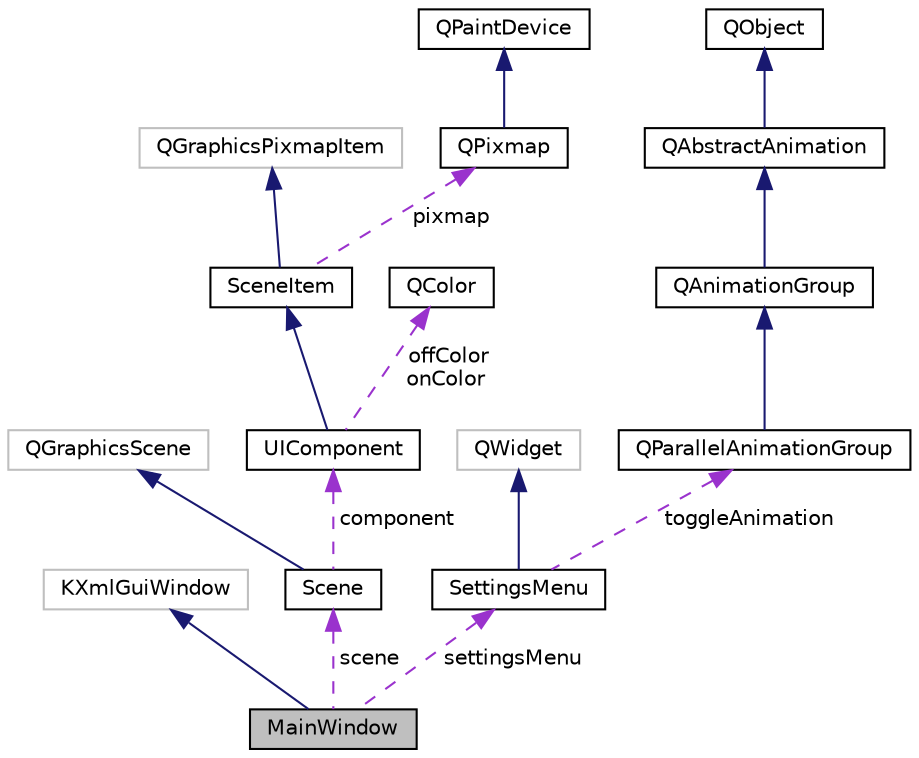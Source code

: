digraph "MainWindow"
{
 // LATEX_PDF_SIZE
  edge [fontname="Helvetica",fontsize="10",labelfontname="Helvetica",labelfontsize="10"];
  node [fontname="Helvetica",fontsize="10",shape=record];
  Node1 [label="MainWindow",height=0.2,width=0.4,color="black", fillcolor="grey75", style="filled", fontcolor="black",tooltip="The main window class that is the GUI for the user on startup."];
  Node2 -> Node1 [dir="back",color="midnightblue",fontsize="10",style="solid",fontname="Helvetica"];
  Node2 [label="KXmlGuiWindow",height=0.2,width=0.4,color="grey75", fillcolor="white", style="filled",tooltip=" "];
  Node3 -> Node1 [dir="back",color="darkorchid3",fontsize="10",style="dashed",label=" scene" ,fontname="Helvetica"];
  Node3 [label="Scene",height=0.2,width=0.4,color="black", fillcolor="white", style="filled",URL="$classScene.html",tooltip="The scene class is a QGraphicsScene derivitive that holds the components in the circuit."];
  Node4 -> Node3 [dir="back",color="midnightblue",fontsize="10",style="solid",fontname="Helvetica"];
  Node4 [label="QGraphicsScene",height=0.2,width=0.4,color="grey75", fillcolor="white", style="filled",tooltip=" "];
  Node5 -> Node3 [dir="back",color="darkorchid3",fontsize="10",style="dashed",label=" component" ,fontname="Helvetica"];
  Node5 [label="UIComponent",height=0.2,width=0.4,color="black", fillcolor="white", style="filled",URL="$classUIComponent.html",tooltip="SceneItem derivative that has information about generic component info such as nodes and arrow connec..."];
  Node6 -> Node5 [dir="back",color="midnightblue",fontsize="10",style="solid",fontname="Helvetica"];
  Node6 [label="SceneItem",height=0.2,width=0.4,color="black", fillcolor="white", style="filled",URL="$classSceneItem.html",tooltip="An image on the Scene."];
  Node7 -> Node6 [dir="back",color="midnightblue",fontsize="10",style="solid",fontname="Helvetica"];
  Node7 [label="QGraphicsPixmapItem",height=0.2,width=0.4,color="grey75", fillcolor="white", style="filled",tooltip=" "];
  Node8 -> Node6 [dir="back",color="darkorchid3",fontsize="10",style="dashed",label=" pixmap" ,fontname="Helvetica"];
  Node8 [label="QPixmap",height=0.2,width=0.4,color="black", fillcolor="white", style="filled",URL="/home/rhys/scripts/CircuitTester/docs/tagfiles/qtgui.tags$qpixmap.html",tooltip=" "];
  Node9 -> Node8 [dir="back",color="midnightblue",fontsize="10",style="solid",fontname="Helvetica"];
  Node9 [label="QPaintDevice",height=0.2,width=0.4,color="black", fillcolor="white", style="filled",URL="/home/rhys/scripts/CircuitTester/docs/tagfiles/qtgui.tags$qpaintdevice.html",tooltip=" "];
  Node10 -> Node5 [dir="back",color="darkorchid3",fontsize="10",style="dashed",label=" offColor\nonColor" ,fontname="Helvetica"];
  Node10 [label="QColor",height=0.2,width=0.4,color="black", fillcolor="white", style="filled",URL="/home/rhys/scripts/CircuitTester/docs/tagfiles/qtgui.tags$qcolor.html",tooltip=" "];
  Node11 -> Node1 [dir="back",color="darkorchid3",fontsize="10",style="dashed",label=" settingsMenu" ,fontname="Helvetica"];
  Node11 [label="SettingsMenu",height=0.2,width=0.4,color="black", fillcolor="white", style="filled",URL="$classSettingsMenu.html",tooltip="Settings menu that dynamically expands and contracts."];
  Node12 -> Node11 [dir="back",color="midnightblue",fontsize="10",style="solid",fontname="Helvetica"];
  Node12 [label="QWidget",height=0.2,width=0.4,color="grey75", fillcolor="white", style="filled",tooltip=" "];
  Node13 -> Node11 [dir="back",color="darkorchid3",fontsize="10",style="dashed",label=" toggleAnimation" ,fontname="Helvetica"];
  Node13 [label="QParallelAnimationGroup",height=0.2,width=0.4,color="black", fillcolor="white", style="filled",URL="/home/rhys/scripts/CircuitTester/docs/tagfiles/qtcore.tags$qparallelanimationgroup.html",tooltip=" "];
  Node14 -> Node13 [dir="back",color="midnightblue",fontsize="10",style="solid",fontname="Helvetica"];
  Node14 [label="QAnimationGroup",height=0.2,width=0.4,color="black", fillcolor="white", style="filled",URL="/home/rhys/scripts/CircuitTester/docs/tagfiles/qtcore.tags$qanimationgroup.html",tooltip=" "];
  Node15 -> Node14 [dir="back",color="midnightblue",fontsize="10",style="solid",fontname="Helvetica"];
  Node15 [label="QAbstractAnimation",height=0.2,width=0.4,color="black", fillcolor="white", style="filled",URL="/home/rhys/scripts/CircuitTester/docs/tagfiles/qtcore.tags$qabstractanimation.html",tooltip=" "];
  Node16 -> Node15 [dir="back",color="midnightblue",fontsize="10",style="solid",fontname="Helvetica"];
  Node16 [label="QObject",height=0.2,width=0.4,color="black", fillcolor="white", style="filled",URL="/home/rhys/scripts/CircuitTester/docs/tagfiles/qtcore.tags$qobject.html",tooltip=" "];
}
